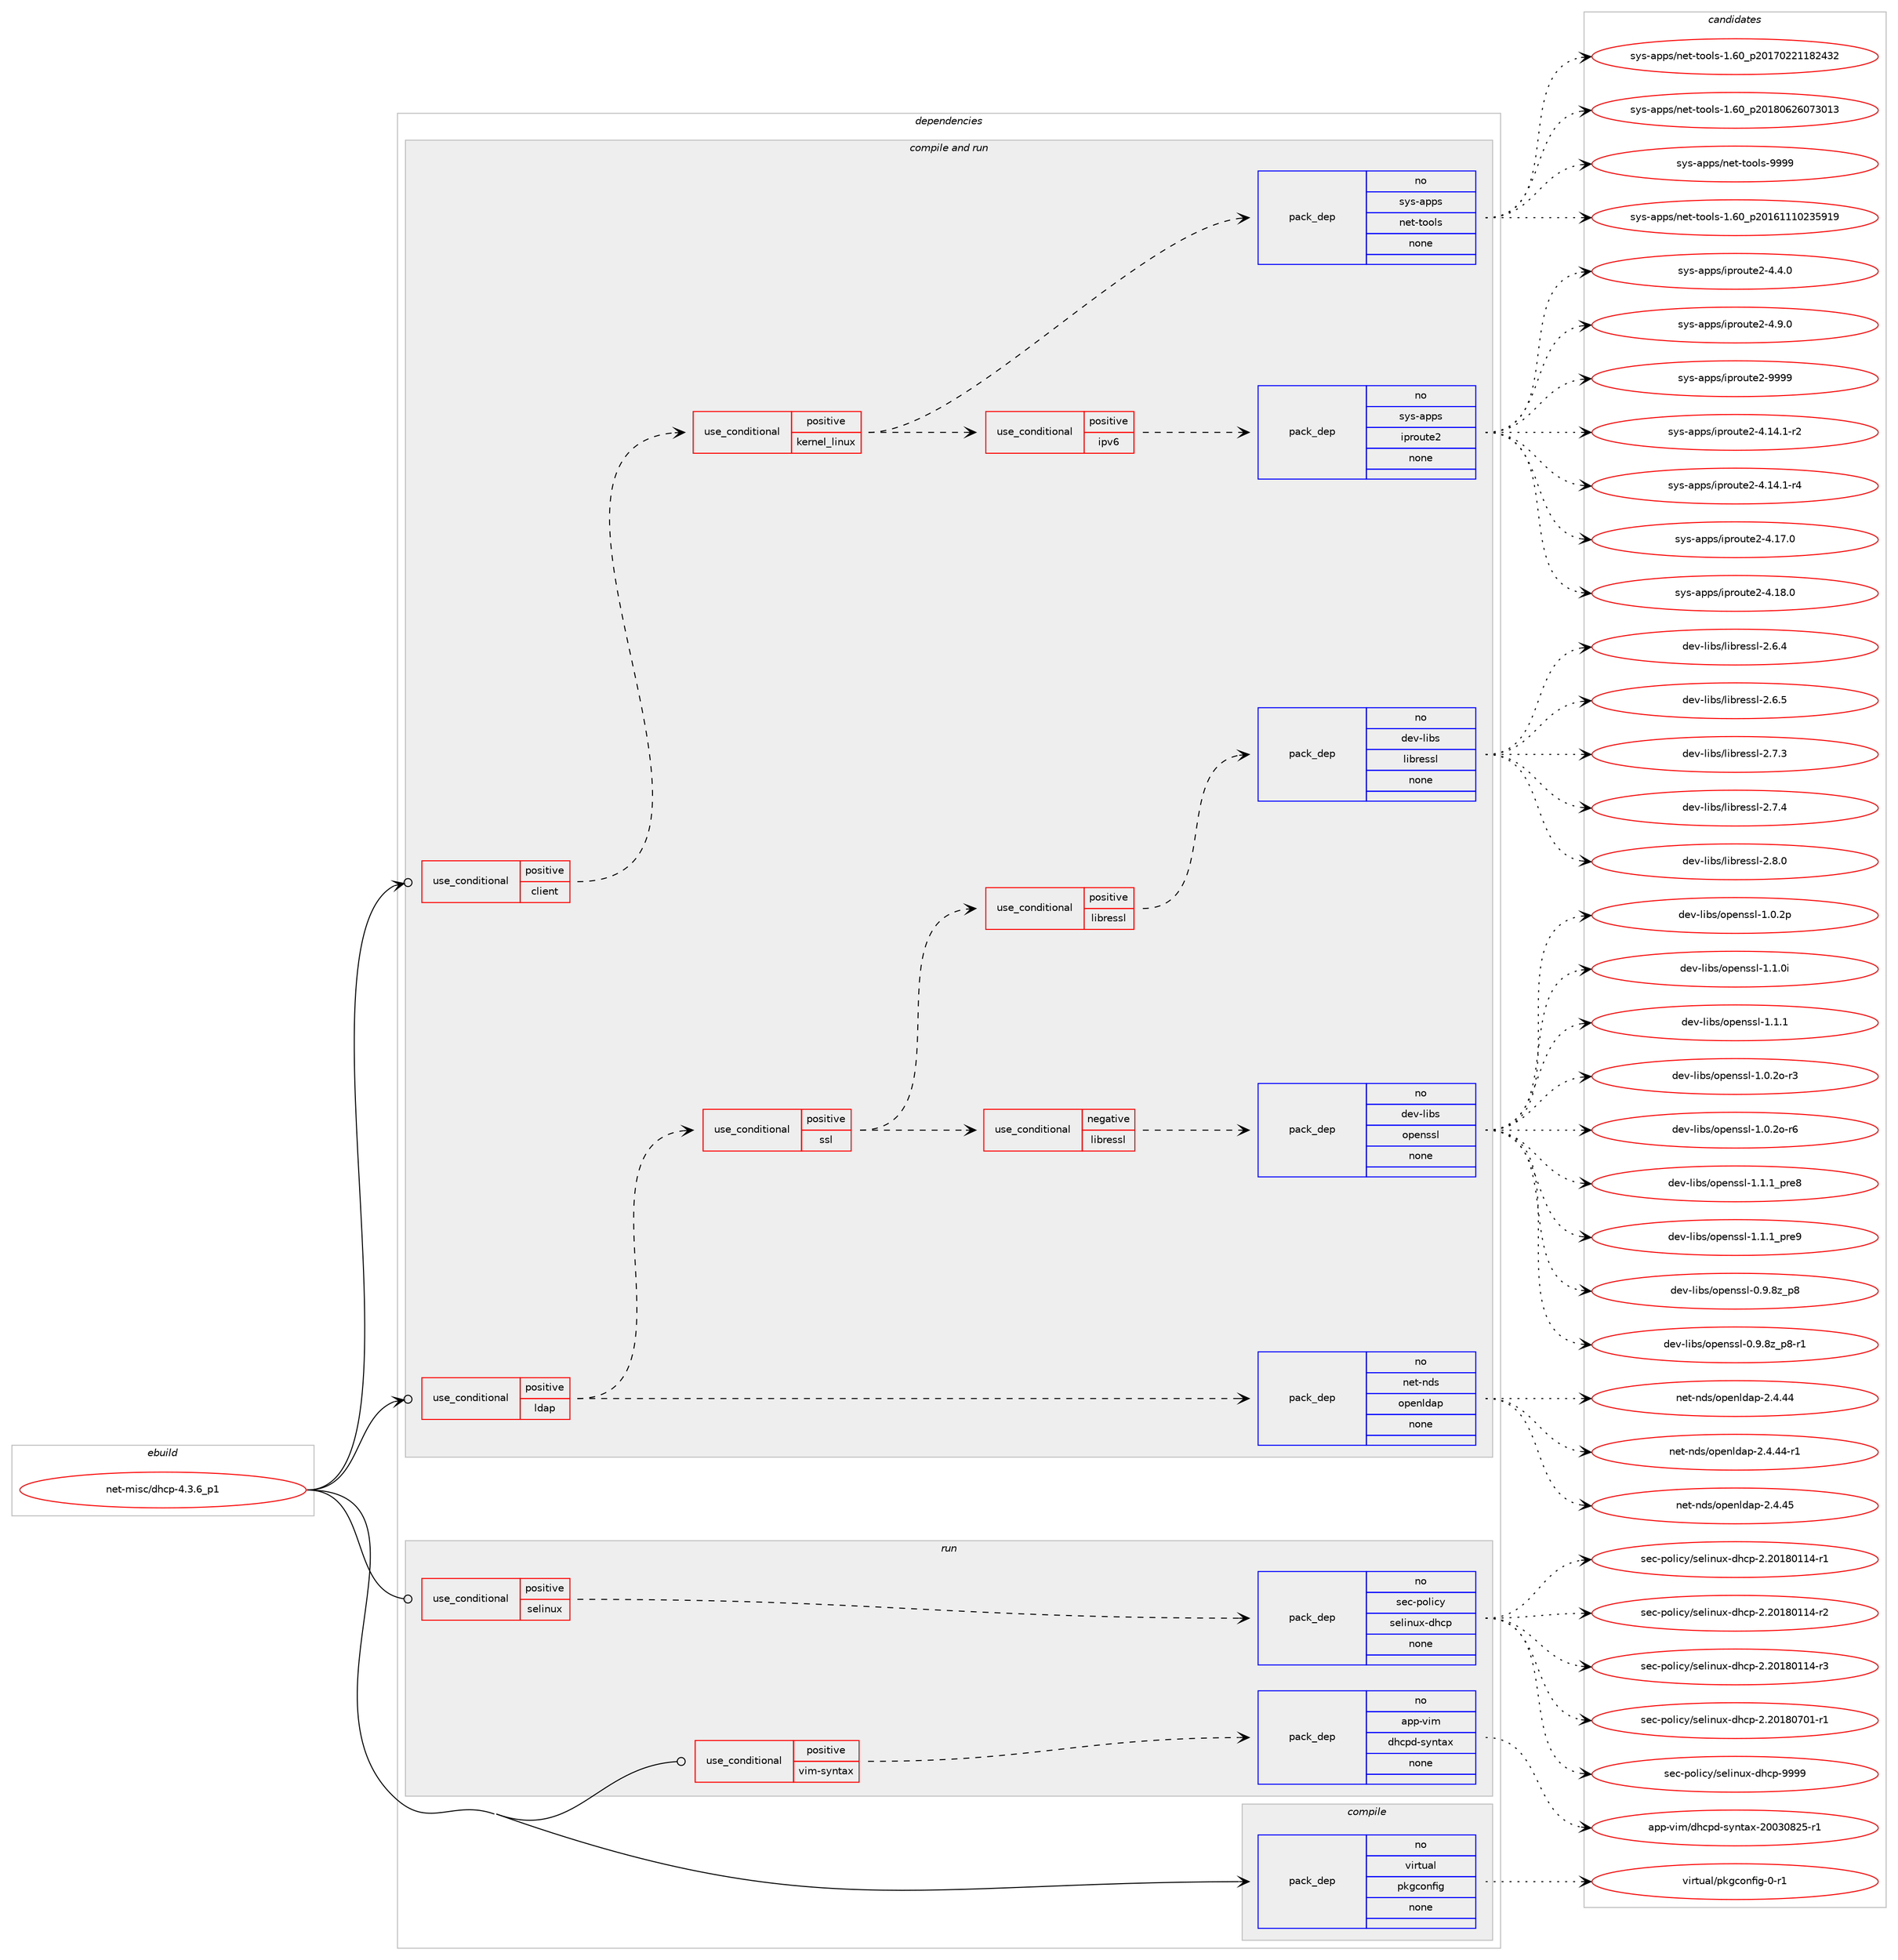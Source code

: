 digraph prolog {

# *************
# Graph options
# *************

newrank=true;
concentrate=true;
compound=true;
graph [rankdir=LR,fontname=Helvetica,fontsize=10,ranksep=1.5];#, ranksep=2.5, nodesep=0.2];
edge  [arrowhead=vee];
node  [fontname=Helvetica,fontsize=10];

# **********
# The ebuild
# **********

subgraph cluster_leftcol {
color=gray;
rank=same;
label=<<i>ebuild</i>>;
id [label="net-misc/dhcp-4.3.6_p1", color=red, width=4, href="../net-misc/dhcp-4.3.6_p1.svg"];
}

# ****************
# The dependencies
# ****************

subgraph cluster_midcol {
color=gray;
label=<<i>dependencies</i>>;
subgraph cluster_compile {
fillcolor="#eeeeee";
style=filled;
label=<<i>compile</i>>;
subgraph pack5600 {
dependency8458 [label=<<TABLE BORDER="0" CELLBORDER="1" CELLSPACING="0" CELLPADDING="4" WIDTH="220"><TR><TD ROWSPAN="6" CELLPADDING="30">pack_dep</TD></TR><TR><TD WIDTH="110">no</TD></TR><TR><TD>virtual</TD></TR><TR><TD>pkgconfig</TD></TR><TR><TD>none</TD></TR><TR><TD></TD></TR></TABLE>>, shape=none, color=blue];
}
id:e -> dependency8458:w [weight=20,style="solid",arrowhead="vee"];
}
subgraph cluster_compileandrun {
fillcolor="#eeeeee";
style=filled;
label=<<i>compile and run</i>>;
subgraph cond2726 {
dependency8459 [label=<<TABLE BORDER="0" CELLBORDER="1" CELLSPACING="0" CELLPADDING="4"><TR><TD ROWSPAN="3" CELLPADDING="10">use_conditional</TD></TR><TR><TD>positive</TD></TR><TR><TD>client</TD></TR></TABLE>>, shape=none, color=red];
subgraph cond2727 {
dependency8460 [label=<<TABLE BORDER="0" CELLBORDER="1" CELLSPACING="0" CELLPADDING="4"><TR><TD ROWSPAN="3" CELLPADDING="10">use_conditional</TD></TR><TR><TD>positive</TD></TR><TR><TD>kernel_linux</TD></TR></TABLE>>, shape=none, color=red];
subgraph cond2728 {
dependency8461 [label=<<TABLE BORDER="0" CELLBORDER="1" CELLSPACING="0" CELLPADDING="4"><TR><TD ROWSPAN="3" CELLPADDING="10">use_conditional</TD></TR><TR><TD>positive</TD></TR><TR><TD>ipv6</TD></TR></TABLE>>, shape=none, color=red];
subgraph pack5601 {
dependency8462 [label=<<TABLE BORDER="0" CELLBORDER="1" CELLSPACING="0" CELLPADDING="4" WIDTH="220"><TR><TD ROWSPAN="6" CELLPADDING="30">pack_dep</TD></TR><TR><TD WIDTH="110">no</TD></TR><TR><TD>sys-apps</TD></TR><TR><TD>iproute2</TD></TR><TR><TD>none</TD></TR><TR><TD></TD></TR></TABLE>>, shape=none, color=blue];
}
dependency8461:e -> dependency8462:w [weight=20,style="dashed",arrowhead="vee"];
}
dependency8460:e -> dependency8461:w [weight=20,style="dashed",arrowhead="vee"];
subgraph pack5602 {
dependency8463 [label=<<TABLE BORDER="0" CELLBORDER="1" CELLSPACING="0" CELLPADDING="4" WIDTH="220"><TR><TD ROWSPAN="6" CELLPADDING="30">pack_dep</TD></TR><TR><TD WIDTH="110">no</TD></TR><TR><TD>sys-apps</TD></TR><TR><TD>net-tools</TD></TR><TR><TD>none</TD></TR><TR><TD></TD></TR></TABLE>>, shape=none, color=blue];
}
dependency8460:e -> dependency8463:w [weight=20,style="dashed",arrowhead="vee"];
}
dependency8459:e -> dependency8460:w [weight=20,style="dashed",arrowhead="vee"];
}
id:e -> dependency8459:w [weight=20,style="solid",arrowhead="odotvee"];
subgraph cond2729 {
dependency8464 [label=<<TABLE BORDER="0" CELLBORDER="1" CELLSPACING="0" CELLPADDING="4"><TR><TD ROWSPAN="3" CELLPADDING="10">use_conditional</TD></TR><TR><TD>positive</TD></TR><TR><TD>ldap</TD></TR></TABLE>>, shape=none, color=red];
subgraph pack5603 {
dependency8465 [label=<<TABLE BORDER="0" CELLBORDER="1" CELLSPACING="0" CELLPADDING="4" WIDTH="220"><TR><TD ROWSPAN="6" CELLPADDING="30">pack_dep</TD></TR><TR><TD WIDTH="110">no</TD></TR><TR><TD>net-nds</TD></TR><TR><TD>openldap</TD></TR><TR><TD>none</TD></TR><TR><TD></TD></TR></TABLE>>, shape=none, color=blue];
}
dependency8464:e -> dependency8465:w [weight=20,style="dashed",arrowhead="vee"];
subgraph cond2730 {
dependency8466 [label=<<TABLE BORDER="0" CELLBORDER="1" CELLSPACING="0" CELLPADDING="4"><TR><TD ROWSPAN="3" CELLPADDING="10">use_conditional</TD></TR><TR><TD>positive</TD></TR><TR><TD>ssl</TD></TR></TABLE>>, shape=none, color=red];
subgraph cond2731 {
dependency8467 [label=<<TABLE BORDER="0" CELLBORDER="1" CELLSPACING="0" CELLPADDING="4"><TR><TD ROWSPAN="3" CELLPADDING="10">use_conditional</TD></TR><TR><TD>negative</TD></TR><TR><TD>libressl</TD></TR></TABLE>>, shape=none, color=red];
subgraph pack5604 {
dependency8468 [label=<<TABLE BORDER="0" CELLBORDER="1" CELLSPACING="0" CELLPADDING="4" WIDTH="220"><TR><TD ROWSPAN="6" CELLPADDING="30">pack_dep</TD></TR><TR><TD WIDTH="110">no</TD></TR><TR><TD>dev-libs</TD></TR><TR><TD>openssl</TD></TR><TR><TD>none</TD></TR><TR><TD></TD></TR></TABLE>>, shape=none, color=blue];
}
dependency8467:e -> dependency8468:w [weight=20,style="dashed",arrowhead="vee"];
}
dependency8466:e -> dependency8467:w [weight=20,style="dashed",arrowhead="vee"];
subgraph cond2732 {
dependency8469 [label=<<TABLE BORDER="0" CELLBORDER="1" CELLSPACING="0" CELLPADDING="4"><TR><TD ROWSPAN="3" CELLPADDING="10">use_conditional</TD></TR><TR><TD>positive</TD></TR><TR><TD>libressl</TD></TR></TABLE>>, shape=none, color=red];
subgraph pack5605 {
dependency8470 [label=<<TABLE BORDER="0" CELLBORDER="1" CELLSPACING="0" CELLPADDING="4" WIDTH="220"><TR><TD ROWSPAN="6" CELLPADDING="30">pack_dep</TD></TR><TR><TD WIDTH="110">no</TD></TR><TR><TD>dev-libs</TD></TR><TR><TD>libressl</TD></TR><TR><TD>none</TD></TR><TR><TD></TD></TR></TABLE>>, shape=none, color=blue];
}
dependency8469:e -> dependency8470:w [weight=20,style="dashed",arrowhead="vee"];
}
dependency8466:e -> dependency8469:w [weight=20,style="dashed",arrowhead="vee"];
}
dependency8464:e -> dependency8466:w [weight=20,style="dashed",arrowhead="vee"];
}
id:e -> dependency8464:w [weight=20,style="solid",arrowhead="odotvee"];
}
subgraph cluster_run {
fillcolor="#eeeeee";
style=filled;
label=<<i>run</i>>;
subgraph cond2733 {
dependency8471 [label=<<TABLE BORDER="0" CELLBORDER="1" CELLSPACING="0" CELLPADDING="4"><TR><TD ROWSPAN="3" CELLPADDING="10">use_conditional</TD></TR><TR><TD>positive</TD></TR><TR><TD>selinux</TD></TR></TABLE>>, shape=none, color=red];
subgraph pack5606 {
dependency8472 [label=<<TABLE BORDER="0" CELLBORDER="1" CELLSPACING="0" CELLPADDING="4" WIDTH="220"><TR><TD ROWSPAN="6" CELLPADDING="30">pack_dep</TD></TR><TR><TD WIDTH="110">no</TD></TR><TR><TD>sec-policy</TD></TR><TR><TD>selinux-dhcp</TD></TR><TR><TD>none</TD></TR><TR><TD></TD></TR></TABLE>>, shape=none, color=blue];
}
dependency8471:e -> dependency8472:w [weight=20,style="dashed",arrowhead="vee"];
}
id:e -> dependency8471:w [weight=20,style="solid",arrowhead="odot"];
subgraph cond2734 {
dependency8473 [label=<<TABLE BORDER="0" CELLBORDER="1" CELLSPACING="0" CELLPADDING="4"><TR><TD ROWSPAN="3" CELLPADDING="10">use_conditional</TD></TR><TR><TD>positive</TD></TR><TR><TD>vim-syntax</TD></TR></TABLE>>, shape=none, color=red];
subgraph pack5607 {
dependency8474 [label=<<TABLE BORDER="0" CELLBORDER="1" CELLSPACING="0" CELLPADDING="4" WIDTH="220"><TR><TD ROWSPAN="6" CELLPADDING="30">pack_dep</TD></TR><TR><TD WIDTH="110">no</TD></TR><TR><TD>app-vim</TD></TR><TR><TD>dhcpd-syntax</TD></TR><TR><TD>none</TD></TR><TR><TD></TD></TR></TABLE>>, shape=none, color=blue];
}
dependency8473:e -> dependency8474:w [weight=20,style="dashed",arrowhead="vee"];
}
id:e -> dependency8473:w [weight=20,style="solid",arrowhead="odot"];
}
}

# **************
# The candidates
# **************

subgraph cluster_choices {
rank=same;
color=gray;
label=<<i>candidates</i>>;

subgraph choice5600 {
color=black;
nodesep=1;
choice11810511411611797108471121071039911111010210510345484511449 [label="virtual/pkgconfig-0-r1", color=red, width=4,href="../virtual/pkgconfig-0-r1.svg"];
dependency8458:e -> choice11810511411611797108471121071039911111010210510345484511449:w [style=dotted,weight="100"];
}
subgraph choice5601 {
color=black;
nodesep=1;
choice11512111545971121121154710511211411111711610150455246495246494511450 [label="sys-apps/iproute2-4.14.1-r2", color=red, width=4,href="../sys-apps/iproute2-4.14.1-r2.svg"];
choice11512111545971121121154710511211411111711610150455246495246494511452 [label="sys-apps/iproute2-4.14.1-r4", color=red, width=4,href="../sys-apps/iproute2-4.14.1-r4.svg"];
choice1151211154597112112115471051121141111171161015045524649554648 [label="sys-apps/iproute2-4.17.0", color=red, width=4,href="../sys-apps/iproute2-4.17.0.svg"];
choice1151211154597112112115471051121141111171161015045524649564648 [label="sys-apps/iproute2-4.18.0", color=red, width=4,href="../sys-apps/iproute2-4.18.0.svg"];
choice11512111545971121121154710511211411111711610150455246524648 [label="sys-apps/iproute2-4.4.0", color=red, width=4,href="../sys-apps/iproute2-4.4.0.svg"];
choice11512111545971121121154710511211411111711610150455246574648 [label="sys-apps/iproute2-4.9.0", color=red, width=4,href="../sys-apps/iproute2-4.9.0.svg"];
choice115121115459711211211547105112114111117116101504557575757 [label="sys-apps/iproute2-9999", color=red, width=4,href="../sys-apps/iproute2-9999.svg"];
dependency8462:e -> choice11512111545971121121154710511211411111711610150455246495246494511450:w [style=dotted,weight="100"];
dependency8462:e -> choice11512111545971121121154710511211411111711610150455246495246494511452:w [style=dotted,weight="100"];
dependency8462:e -> choice1151211154597112112115471051121141111171161015045524649554648:w [style=dotted,weight="100"];
dependency8462:e -> choice1151211154597112112115471051121141111171161015045524649564648:w [style=dotted,weight="100"];
dependency8462:e -> choice11512111545971121121154710511211411111711610150455246524648:w [style=dotted,weight="100"];
dependency8462:e -> choice11512111545971121121154710511211411111711610150455246574648:w [style=dotted,weight="100"];
dependency8462:e -> choice115121115459711211211547105112114111117116101504557575757:w [style=dotted,weight="100"];
}
subgraph choice5602 {
color=black;
nodesep=1;
choice115121115459711211211547110101116451161111111081154549465448951125048495449494948505153574957 [label="sys-apps/net-tools-1.60_p20161110235919", color=red, width=4,href="../sys-apps/net-tools-1.60_p20161110235919.svg"];
choice115121115459711211211547110101116451161111111081154549465448951125048495548505049495650525150 [label="sys-apps/net-tools-1.60_p20170221182432", color=red, width=4,href="../sys-apps/net-tools-1.60_p20170221182432.svg"];
choice115121115459711211211547110101116451161111111081154549465448951125048495648545054485551484951 [label="sys-apps/net-tools-1.60_p20180626073013", color=red, width=4,href="../sys-apps/net-tools-1.60_p20180626073013.svg"];
choice115121115459711211211547110101116451161111111081154557575757 [label="sys-apps/net-tools-9999", color=red, width=4,href="../sys-apps/net-tools-9999.svg"];
dependency8463:e -> choice115121115459711211211547110101116451161111111081154549465448951125048495449494948505153574957:w [style=dotted,weight="100"];
dependency8463:e -> choice115121115459711211211547110101116451161111111081154549465448951125048495548505049495650525150:w [style=dotted,weight="100"];
dependency8463:e -> choice115121115459711211211547110101116451161111111081154549465448951125048495648545054485551484951:w [style=dotted,weight="100"];
dependency8463:e -> choice115121115459711211211547110101116451161111111081154557575757:w [style=dotted,weight="100"];
}
subgraph choice5603 {
color=black;
nodesep=1;
choice11010111645110100115471111121011101081009711245504652465252 [label="net-nds/openldap-2.4.44", color=red, width=4,href="../net-nds/openldap-2.4.44.svg"];
choice110101116451101001154711111210111010810097112455046524652524511449 [label="net-nds/openldap-2.4.44-r1", color=red, width=4,href="../net-nds/openldap-2.4.44-r1.svg"];
choice11010111645110100115471111121011101081009711245504652465253 [label="net-nds/openldap-2.4.45", color=red, width=4,href="../net-nds/openldap-2.4.45.svg"];
dependency8465:e -> choice11010111645110100115471111121011101081009711245504652465252:w [style=dotted,weight="100"];
dependency8465:e -> choice110101116451101001154711111210111010810097112455046524652524511449:w [style=dotted,weight="100"];
dependency8465:e -> choice11010111645110100115471111121011101081009711245504652465253:w [style=dotted,weight="100"];
}
subgraph choice5604 {
color=black;
nodesep=1;
choice1001011184510810598115471111121011101151151084549464846501114511451 [label="dev-libs/openssl-1.0.2o-r3", color=red, width=4,href="../dev-libs/openssl-1.0.2o-r3.svg"];
choice1001011184510810598115471111121011101151151084549464846501114511454 [label="dev-libs/openssl-1.0.2o-r6", color=red, width=4,href="../dev-libs/openssl-1.0.2o-r6.svg"];
choice1001011184510810598115471111121011101151151084549464946499511211410156 [label="dev-libs/openssl-1.1.1_pre8", color=red, width=4,href="../dev-libs/openssl-1.1.1_pre8.svg"];
choice1001011184510810598115471111121011101151151084549464946499511211410157 [label="dev-libs/openssl-1.1.1_pre9", color=red, width=4,href="../dev-libs/openssl-1.1.1_pre9.svg"];
choice1001011184510810598115471111121011101151151084548465746561229511256 [label="dev-libs/openssl-0.9.8z_p8", color=red, width=4,href="../dev-libs/openssl-0.9.8z_p8.svg"];
choice10010111845108105981154711111210111011511510845484657465612295112564511449 [label="dev-libs/openssl-0.9.8z_p8-r1", color=red, width=4,href="../dev-libs/openssl-0.9.8z_p8-r1.svg"];
choice100101118451081059811547111112101110115115108454946484650112 [label="dev-libs/openssl-1.0.2p", color=red, width=4,href="../dev-libs/openssl-1.0.2p.svg"];
choice100101118451081059811547111112101110115115108454946494648105 [label="dev-libs/openssl-1.1.0i", color=red, width=4,href="../dev-libs/openssl-1.1.0i.svg"];
choice100101118451081059811547111112101110115115108454946494649 [label="dev-libs/openssl-1.1.1", color=red, width=4,href="../dev-libs/openssl-1.1.1.svg"];
dependency8468:e -> choice1001011184510810598115471111121011101151151084549464846501114511451:w [style=dotted,weight="100"];
dependency8468:e -> choice1001011184510810598115471111121011101151151084549464846501114511454:w [style=dotted,weight="100"];
dependency8468:e -> choice1001011184510810598115471111121011101151151084549464946499511211410156:w [style=dotted,weight="100"];
dependency8468:e -> choice1001011184510810598115471111121011101151151084549464946499511211410157:w [style=dotted,weight="100"];
dependency8468:e -> choice1001011184510810598115471111121011101151151084548465746561229511256:w [style=dotted,weight="100"];
dependency8468:e -> choice10010111845108105981154711111210111011511510845484657465612295112564511449:w [style=dotted,weight="100"];
dependency8468:e -> choice100101118451081059811547111112101110115115108454946484650112:w [style=dotted,weight="100"];
dependency8468:e -> choice100101118451081059811547111112101110115115108454946494648105:w [style=dotted,weight="100"];
dependency8468:e -> choice100101118451081059811547111112101110115115108454946494649:w [style=dotted,weight="100"];
}
subgraph choice5605 {
color=black;
nodesep=1;
choice10010111845108105981154710810598114101115115108455046544652 [label="dev-libs/libressl-2.6.4", color=red, width=4,href="../dev-libs/libressl-2.6.4.svg"];
choice10010111845108105981154710810598114101115115108455046544653 [label="dev-libs/libressl-2.6.5", color=red, width=4,href="../dev-libs/libressl-2.6.5.svg"];
choice10010111845108105981154710810598114101115115108455046554651 [label="dev-libs/libressl-2.7.3", color=red, width=4,href="../dev-libs/libressl-2.7.3.svg"];
choice10010111845108105981154710810598114101115115108455046554652 [label="dev-libs/libressl-2.7.4", color=red, width=4,href="../dev-libs/libressl-2.7.4.svg"];
choice10010111845108105981154710810598114101115115108455046564648 [label="dev-libs/libressl-2.8.0", color=red, width=4,href="../dev-libs/libressl-2.8.0.svg"];
dependency8470:e -> choice10010111845108105981154710810598114101115115108455046544652:w [style=dotted,weight="100"];
dependency8470:e -> choice10010111845108105981154710810598114101115115108455046544653:w [style=dotted,weight="100"];
dependency8470:e -> choice10010111845108105981154710810598114101115115108455046554651:w [style=dotted,weight="100"];
dependency8470:e -> choice10010111845108105981154710810598114101115115108455046554652:w [style=dotted,weight="100"];
dependency8470:e -> choice10010111845108105981154710810598114101115115108455046564648:w [style=dotted,weight="100"];
}
subgraph choice5606 {
color=black;
nodesep=1;
choice11510199451121111081059912147115101108105110117120451001049911245504650484956484949524511449 [label="sec-policy/selinux-dhcp-2.20180114-r1", color=red, width=4,href="../sec-policy/selinux-dhcp-2.20180114-r1.svg"];
choice11510199451121111081059912147115101108105110117120451001049911245504650484956484949524511450 [label="sec-policy/selinux-dhcp-2.20180114-r2", color=red, width=4,href="../sec-policy/selinux-dhcp-2.20180114-r2.svg"];
choice11510199451121111081059912147115101108105110117120451001049911245504650484956484949524511451 [label="sec-policy/selinux-dhcp-2.20180114-r3", color=red, width=4,href="../sec-policy/selinux-dhcp-2.20180114-r3.svg"];
choice11510199451121111081059912147115101108105110117120451001049911245504650484956485548494511449 [label="sec-policy/selinux-dhcp-2.20180701-r1", color=red, width=4,href="../sec-policy/selinux-dhcp-2.20180701-r1.svg"];
choice1151019945112111108105991214711510110810511011712045100104991124557575757 [label="sec-policy/selinux-dhcp-9999", color=red, width=4,href="../sec-policy/selinux-dhcp-9999.svg"];
dependency8472:e -> choice11510199451121111081059912147115101108105110117120451001049911245504650484956484949524511449:w [style=dotted,weight="100"];
dependency8472:e -> choice11510199451121111081059912147115101108105110117120451001049911245504650484956484949524511450:w [style=dotted,weight="100"];
dependency8472:e -> choice11510199451121111081059912147115101108105110117120451001049911245504650484956484949524511451:w [style=dotted,weight="100"];
dependency8472:e -> choice11510199451121111081059912147115101108105110117120451001049911245504650484956485548494511449:w [style=dotted,weight="100"];
dependency8472:e -> choice1151019945112111108105991214711510110810511011712045100104991124557575757:w [style=dotted,weight="100"];
}
subgraph choice5607 {
color=black;
nodesep=1;
choice9711211245118105109471001049911210045115121110116971204550484851485650534511449 [label="app-vim/dhcpd-syntax-20030825-r1", color=red, width=4,href="../app-vim/dhcpd-syntax-20030825-r1.svg"];
dependency8474:e -> choice9711211245118105109471001049911210045115121110116971204550484851485650534511449:w [style=dotted,weight="100"];
}
}

}
